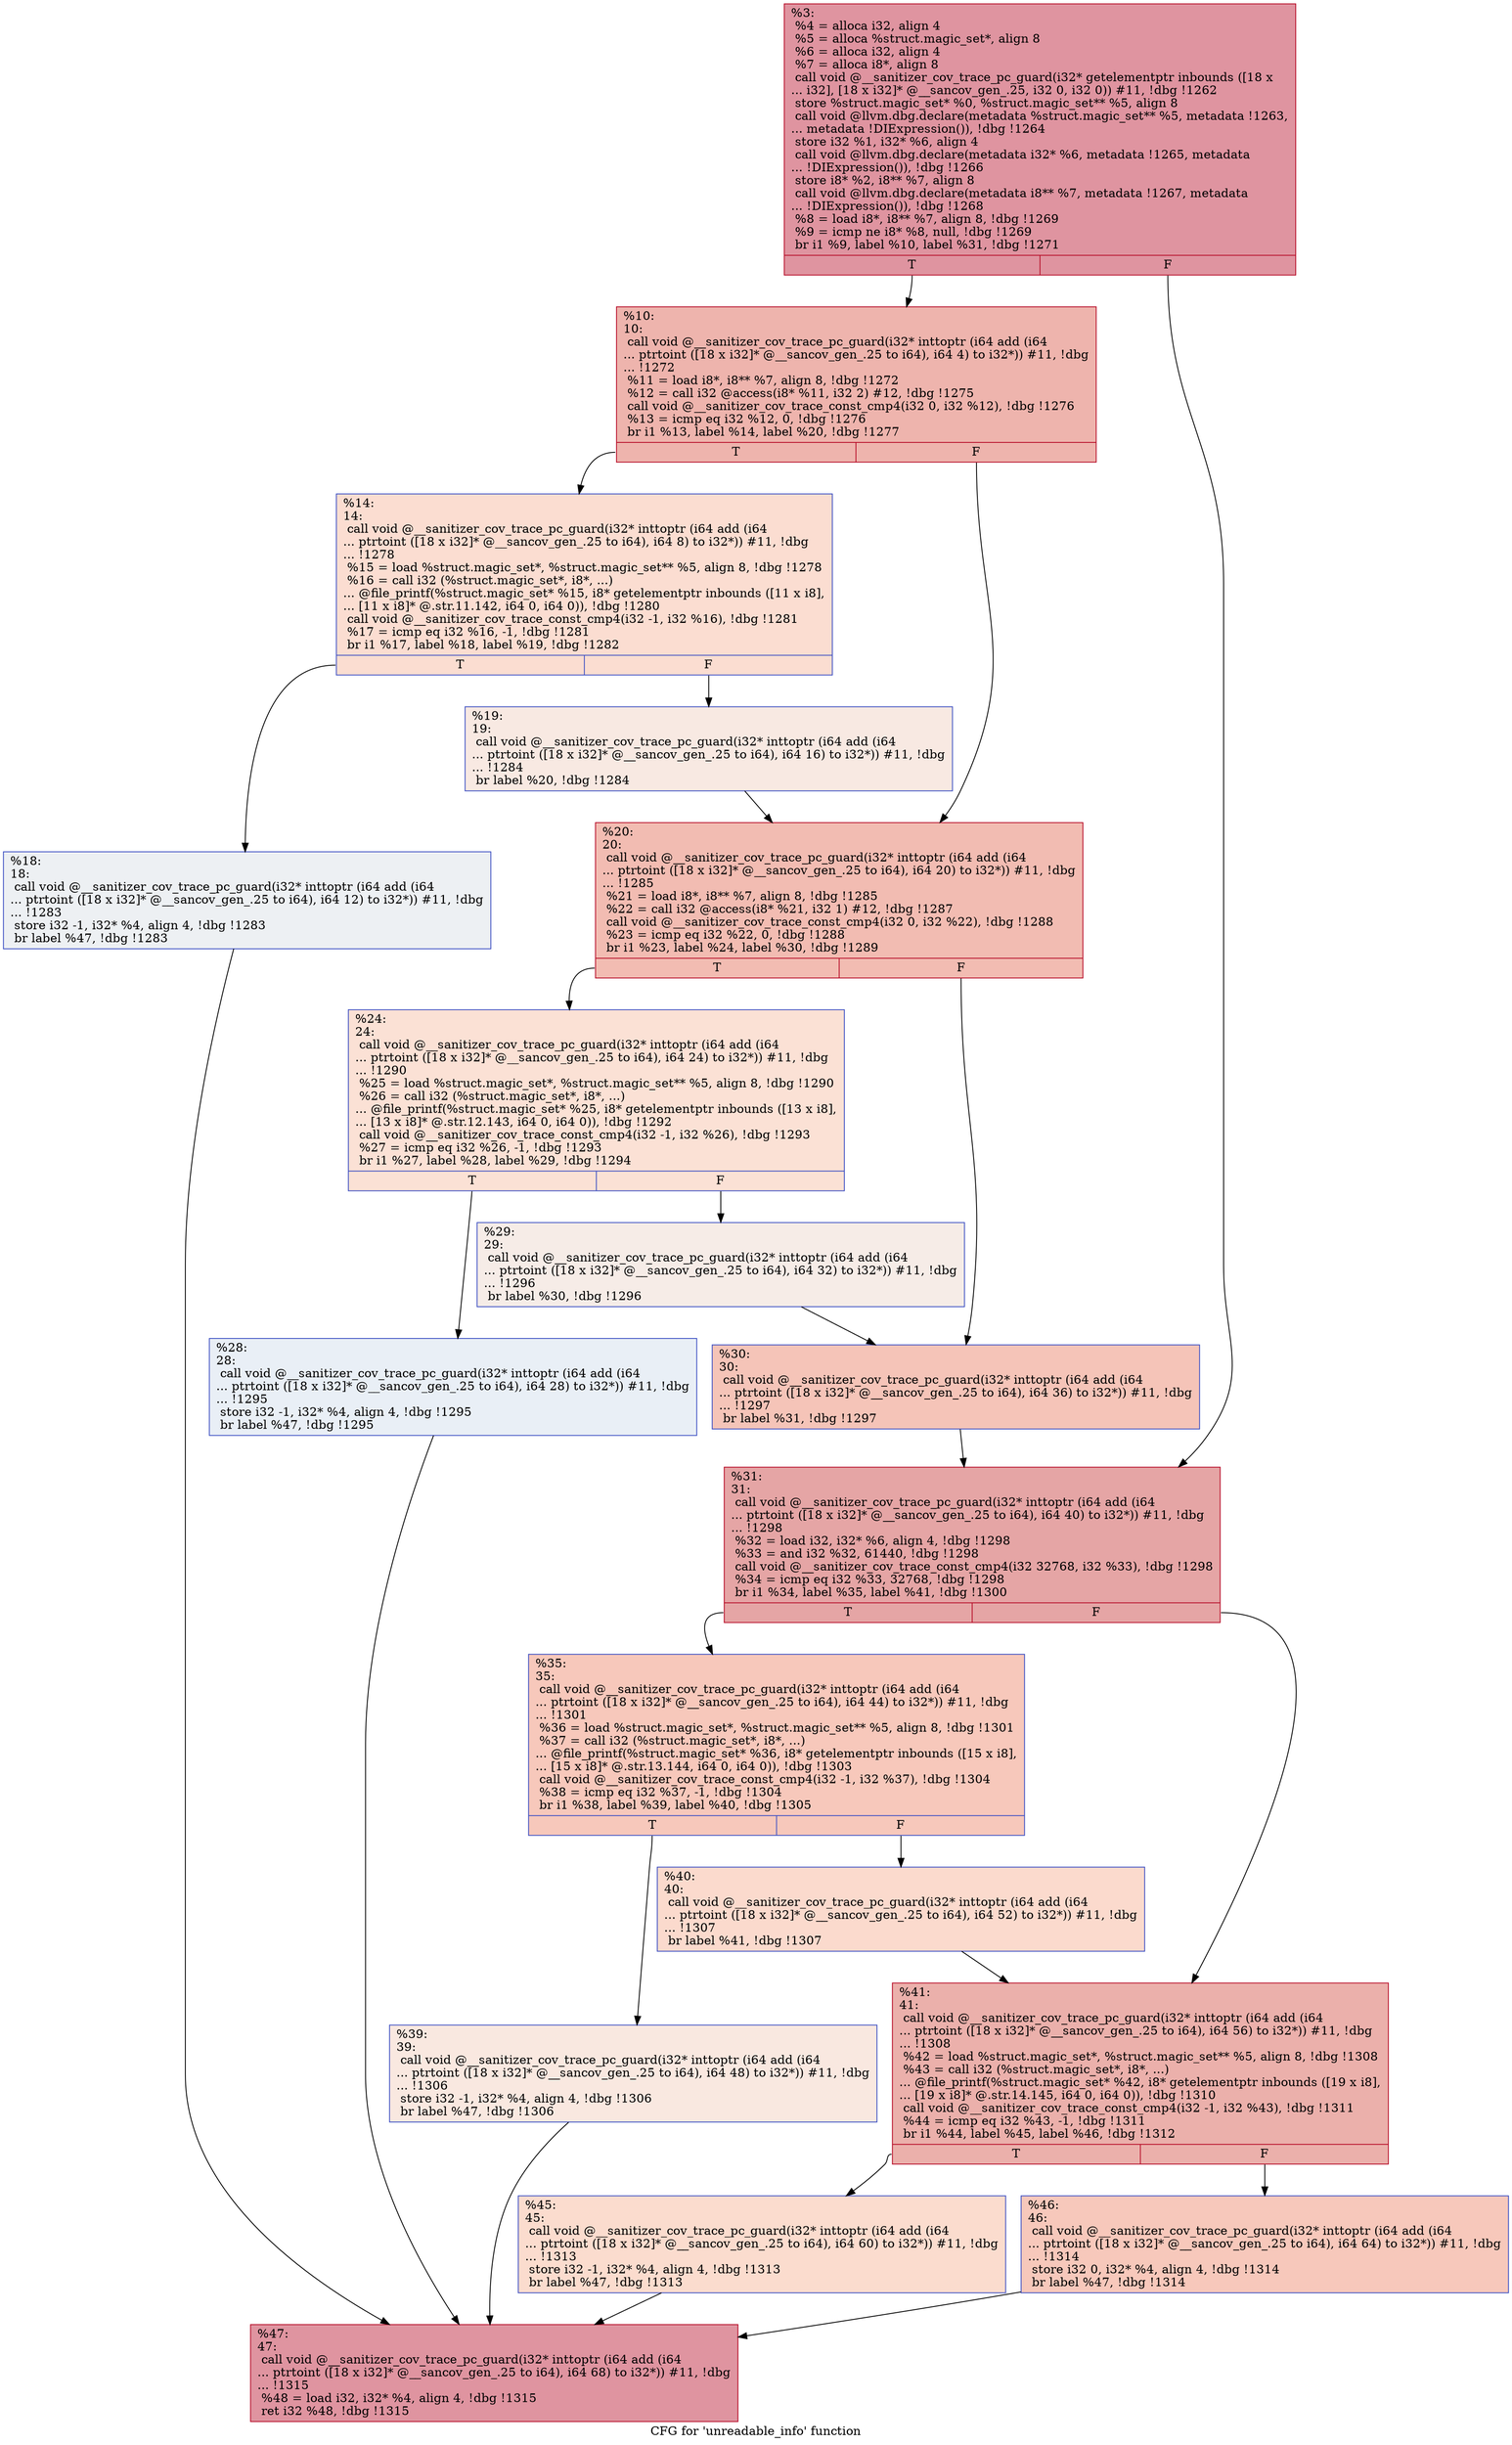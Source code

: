 digraph "CFG for 'unreadable_info' function" {
	label="CFG for 'unreadable_info' function";

	Node0x5573ac3c5340 [shape=record,color="#b70d28ff", style=filled, fillcolor="#b70d2870",label="{%3:\l  %4 = alloca i32, align 4\l  %5 = alloca %struct.magic_set*, align 8\l  %6 = alloca i32, align 4\l  %7 = alloca i8*, align 8\l  call void @__sanitizer_cov_trace_pc_guard(i32* getelementptr inbounds ([18 x\l... i32], [18 x i32]* @__sancov_gen_.25, i32 0, i32 0)) #11, !dbg !1262\l  store %struct.magic_set* %0, %struct.magic_set** %5, align 8\l  call void @llvm.dbg.declare(metadata %struct.magic_set** %5, metadata !1263,\l... metadata !DIExpression()), !dbg !1264\l  store i32 %1, i32* %6, align 4\l  call void @llvm.dbg.declare(metadata i32* %6, metadata !1265, metadata\l... !DIExpression()), !dbg !1266\l  store i8* %2, i8** %7, align 8\l  call void @llvm.dbg.declare(metadata i8** %7, metadata !1267, metadata\l... !DIExpression()), !dbg !1268\l  %8 = load i8*, i8** %7, align 8, !dbg !1269\l  %9 = icmp ne i8* %8, null, !dbg !1269\l  br i1 %9, label %10, label %31, !dbg !1271\l|{<s0>T|<s1>F}}"];
	Node0x5573ac3c5340:s0 -> Node0x5573ac3c54b0;
	Node0x5573ac3c5340:s1 -> Node0x5573ac3c5780;
	Node0x5573ac3c54b0 [shape=record,color="#b70d28ff", style=filled, fillcolor="#d8564670",label="{%10:\l10:                                               \l  call void @__sanitizer_cov_trace_pc_guard(i32* inttoptr (i64 add (i64\l... ptrtoint ([18 x i32]* @__sancov_gen_.25 to i64), i64 4) to i32*)) #11, !dbg\l... !1272\l  %11 = load i8*, i8** %7, align 8, !dbg !1272\l  %12 = call i32 @access(i8* %11, i32 2) #12, !dbg !1275\l  call void @__sanitizer_cov_trace_const_cmp4(i32 0, i32 %12), !dbg !1276\l  %13 = icmp eq i32 %12, 0, !dbg !1276\l  br i1 %13, label %14, label %20, !dbg !1277\l|{<s0>T|<s1>F}}"];
	Node0x5573ac3c54b0:s0 -> Node0x5573ac3c5500;
	Node0x5573ac3c54b0:s1 -> Node0x5573ac3c55f0;
	Node0x5573ac3c5500 [shape=record,color="#3d50c3ff", style=filled, fillcolor="#f7b39670",label="{%14:\l14:                                               \l  call void @__sanitizer_cov_trace_pc_guard(i32* inttoptr (i64 add (i64\l... ptrtoint ([18 x i32]* @__sancov_gen_.25 to i64), i64 8) to i32*)) #11, !dbg\l... !1278\l  %15 = load %struct.magic_set*, %struct.magic_set** %5, align 8, !dbg !1278\l  %16 = call i32 (%struct.magic_set*, i8*, ...)\l... @file_printf(%struct.magic_set* %15, i8* getelementptr inbounds ([11 x i8],\l... [11 x i8]* @.str.11.142, i64 0, i64 0)), !dbg !1280\l  call void @__sanitizer_cov_trace_const_cmp4(i32 -1, i32 %16), !dbg !1281\l  %17 = icmp eq i32 %16, -1, !dbg !1281\l  br i1 %17, label %18, label %19, !dbg !1282\l|{<s0>T|<s1>F}}"];
	Node0x5573ac3c5500:s0 -> Node0x5573ac3c5550;
	Node0x5573ac3c5500:s1 -> Node0x5573ac3c55a0;
	Node0x5573ac3c5550 [shape=record,color="#3d50c3ff", style=filled, fillcolor="#d6dce470",label="{%18:\l18:                                               \l  call void @__sanitizer_cov_trace_pc_guard(i32* inttoptr (i64 add (i64\l... ptrtoint ([18 x i32]* @__sancov_gen_.25 to i64), i64 12) to i32*)) #11, !dbg\l... !1283\l  store i32 -1, i32* %4, align 4, !dbg !1283\l  br label %47, !dbg !1283\l}"];
	Node0x5573ac3c5550 -> Node0x5573ac3c59b0;
	Node0x5573ac3c55a0 [shape=record,color="#3d50c3ff", style=filled, fillcolor="#efcebd70",label="{%19:\l19:                                               \l  call void @__sanitizer_cov_trace_pc_guard(i32* inttoptr (i64 add (i64\l... ptrtoint ([18 x i32]* @__sancov_gen_.25 to i64), i64 16) to i32*)) #11, !dbg\l... !1284\l  br label %20, !dbg !1284\l}"];
	Node0x5573ac3c55a0 -> Node0x5573ac3c55f0;
	Node0x5573ac3c55f0 [shape=record,color="#b70d28ff", style=filled, fillcolor="#e1675170",label="{%20:\l20:                                               \l  call void @__sanitizer_cov_trace_pc_guard(i32* inttoptr (i64 add (i64\l... ptrtoint ([18 x i32]* @__sancov_gen_.25 to i64), i64 20) to i32*)) #11, !dbg\l... !1285\l  %21 = load i8*, i8** %7, align 8, !dbg !1285\l  %22 = call i32 @access(i8* %21, i32 1) #12, !dbg !1287\l  call void @__sanitizer_cov_trace_const_cmp4(i32 0, i32 %22), !dbg !1288\l  %23 = icmp eq i32 %22, 0, !dbg !1288\l  br i1 %23, label %24, label %30, !dbg !1289\l|{<s0>T|<s1>F}}"];
	Node0x5573ac3c55f0:s0 -> Node0x5573ac3c5640;
	Node0x5573ac3c55f0:s1 -> Node0x5573ac3c5730;
	Node0x5573ac3c5640 [shape=record,color="#3d50c3ff", style=filled, fillcolor="#f7bca170",label="{%24:\l24:                                               \l  call void @__sanitizer_cov_trace_pc_guard(i32* inttoptr (i64 add (i64\l... ptrtoint ([18 x i32]* @__sancov_gen_.25 to i64), i64 24) to i32*)) #11, !dbg\l... !1290\l  %25 = load %struct.magic_set*, %struct.magic_set** %5, align 8, !dbg !1290\l  %26 = call i32 (%struct.magic_set*, i8*, ...)\l... @file_printf(%struct.magic_set* %25, i8* getelementptr inbounds ([13 x i8],\l... [13 x i8]* @.str.12.143, i64 0, i64 0)), !dbg !1292\l  call void @__sanitizer_cov_trace_const_cmp4(i32 -1, i32 %26), !dbg !1293\l  %27 = icmp eq i32 %26, -1, !dbg !1293\l  br i1 %27, label %28, label %29, !dbg !1294\l|{<s0>T|<s1>F}}"];
	Node0x5573ac3c5640:s0 -> Node0x5573ac3c5690;
	Node0x5573ac3c5640:s1 -> Node0x5573ac3c56e0;
	Node0x5573ac3c5690 [shape=record,color="#3d50c3ff", style=filled, fillcolor="#cedaeb70",label="{%28:\l28:                                               \l  call void @__sanitizer_cov_trace_pc_guard(i32* inttoptr (i64 add (i64\l... ptrtoint ([18 x i32]* @__sancov_gen_.25 to i64), i64 28) to i32*)) #11, !dbg\l... !1295\l  store i32 -1, i32* %4, align 4, !dbg !1295\l  br label %47, !dbg !1295\l}"];
	Node0x5573ac3c5690 -> Node0x5573ac3c59b0;
	Node0x5573ac3c56e0 [shape=record,color="#3d50c3ff", style=filled, fillcolor="#ead5c970",label="{%29:\l29:                                               \l  call void @__sanitizer_cov_trace_pc_guard(i32* inttoptr (i64 add (i64\l... ptrtoint ([18 x i32]* @__sancov_gen_.25 to i64), i64 32) to i32*)) #11, !dbg\l... !1296\l  br label %30, !dbg !1296\l}"];
	Node0x5573ac3c56e0 -> Node0x5573ac3c5730;
	Node0x5573ac3c5730 [shape=record,color="#3d50c3ff", style=filled, fillcolor="#e97a5f70",label="{%30:\l30:                                               \l  call void @__sanitizer_cov_trace_pc_guard(i32* inttoptr (i64 add (i64\l... ptrtoint ([18 x i32]* @__sancov_gen_.25 to i64), i64 36) to i32*)) #11, !dbg\l... !1297\l  br label %31, !dbg !1297\l}"];
	Node0x5573ac3c5730 -> Node0x5573ac3c5780;
	Node0x5573ac3c5780 [shape=record,color="#b70d28ff", style=filled, fillcolor="#c5333470",label="{%31:\l31:                                               \l  call void @__sanitizer_cov_trace_pc_guard(i32* inttoptr (i64 add (i64\l... ptrtoint ([18 x i32]* @__sancov_gen_.25 to i64), i64 40) to i32*)) #11, !dbg\l... !1298\l  %32 = load i32, i32* %6, align 4, !dbg !1298\l  %33 = and i32 %32, 61440, !dbg !1298\l  call void @__sanitizer_cov_trace_const_cmp4(i32 32768, i32 %33), !dbg !1298\l  %34 = icmp eq i32 %33, 32768, !dbg !1298\l  br i1 %34, label %35, label %41, !dbg !1300\l|{<s0>T|<s1>F}}"];
	Node0x5573ac3c5780:s0 -> Node0x5573ac3c57d0;
	Node0x5573ac3c5780:s1 -> Node0x5573ac3c58c0;
	Node0x5573ac3c57d0 [shape=record,color="#3d50c3ff", style=filled, fillcolor="#ed836670",label="{%35:\l35:                                               \l  call void @__sanitizer_cov_trace_pc_guard(i32* inttoptr (i64 add (i64\l... ptrtoint ([18 x i32]* @__sancov_gen_.25 to i64), i64 44) to i32*)) #11, !dbg\l... !1301\l  %36 = load %struct.magic_set*, %struct.magic_set** %5, align 8, !dbg !1301\l  %37 = call i32 (%struct.magic_set*, i8*, ...)\l... @file_printf(%struct.magic_set* %36, i8* getelementptr inbounds ([15 x i8],\l... [15 x i8]* @.str.13.144, i64 0, i64 0)), !dbg !1303\l  call void @__sanitizer_cov_trace_const_cmp4(i32 -1, i32 %37), !dbg !1304\l  %38 = icmp eq i32 %37, -1, !dbg !1304\l  br i1 %38, label %39, label %40, !dbg !1305\l|{<s0>T|<s1>F}}"];
	Node0x5573ac3c57d0:s0 -> Node0x5573ac3c5820;
	Node0x5573ac3c57d0:s1 -> Node0x5573ac3c5870;
	Node0x5573ac3c5820 [shape=record,color="#3d50c3ff", style=filled, fillcolor="#f1ccb870",label="{%39:\l39:                                               \l  call void @__sanitizer_cov_trace_pc_guard(i32* inttoptr (i64 add (i64\l... ptrtoint ([18 x i32]* @__sancov_gen_.25 to i64), i64 48) to i32*)) #11, !dbg\l... !1306\l  store i32 -1, i32* %4, align 4, !dbg !1306\l  br label %47, !dbg !1306\l}"];
	Node0x5573ac3c5820 -> Node0x5573ac3c59b0;
	Node0x5573ac3c5870 [shape=record,color="#3d50c3ff", style=filled, fillcolor="#f7ac8e70",label="{%40:\l40:                                               \l  call void @__sanitizer_cov_trace_pc_guard(i32* inttoptr (i64 add (i64\l... ptrtoint ([18 x i32]* @__sancov_gen_.25 to i64), i64 52) to i32*)) #11, !dbg\l... !1307\l  br label %41, !dbg !1307\l}"];
	Node0x5573ac3c5870 -> Node0x5573ac3c58c0;
	Node0x5573ac3c58c0 [shape=record,color="#b70d28ff", style=filled, fillcolor="#d24b4070",label="{%41:\l41:                                               \l  call void @__sanitizer_cov_trace_pc_guard(i32* inttoptr (i64 add (i64\l... ptrtoint ([18 x i32]* @__sancov_gen_.25 to i64), i64 56) to i32*)) #11, !dbg\l... !1308\l  %42 = load %struct.magic_set*, %struct.magic_set** %5, align 8, !dbg !1308\l  %43 = call i32 (%struct.magic_set*, i8*, ...)\l... @file_printf(%struct.magic_set* %42, i8* getelementptr inbounds ([19 x i8],\l... [19 x i8]* @.str.14.145, i64 0, i64 0)), !dbg !1310\l  call void @__sanitizer_cov_trace_const_cmp4(i32 -1, i32 %43), !dbg !1311\l  %44 = icmp eq i32 %43, -1, !dbg !1311\l  br i1 %44, label %45, label %46, !dbg !1312\l|{<s0>T|<s1>F}}"];
	Node0x5573ac3c58c0:s0 -> Node0x5573ac3c5910;
	Node0x5573ac3c58c0:s1 -> Node0x5573ac3c5960;
	Node0x5573ac3c5910 [shape=record,color="#3d50c3ff", style=filled, fillcolor="#f7af9170",label="{%45:\l45:                                               \l  call void @__sanitizer_cov_trace_pc_guard(i32* inttoptr (i64 add (i64\l... ptrtoint ([18 x i32]* @__sancov_gen_.25 to i64), i64 60) to i32*)) #11, !dbg\l... !1313\l  store i32 -1, i32* %4, align 4, !dbg !1313\l  br label %47, !dbg !1313\l}"];
	Node0x5573ac3c5910 -> Node0x5573ac3c59b0;
	Node0x5573ac3c5960 [shape=record,color="#3d50c3ff", style=filled, fillcolor="#ed836670",label="{%46:\l46:                                               \l  call void @__sanitizer_cov_trace_pc_guard(i32* inttoptr (i64 add (i64\l... ptrtoint ([18 x i32]* @__sancov_gen_.25 to i64), i64 64) to i32*)) #11, !dbg\l... !1314\l  store i32 0, i32* %4, align 4, !dbg !1314\l  br label %47, !dbg !1314\l}"];
	Node0x5573ac3c5960 -> Node0x5573ac3c59b0;
	Node0x5573ac3c59b0 [shape=record,color="#b70d28ff", style=filled, fillcolor="#b70d2870",label="{%47:\l47:                                               \l  call void @__sanitizer_cov_trace_pc_guard(i32* inttoptr (i64 add (i64\l... ptrtoint ([18 x i32]* @__sancov_gen_.25 to i64), i64 68) to i32*)) #11, !dbg\l... !1315\l  %48 = load i32, i32* %4, align 4, !dbg !1315\l  ret i32 %48, !dbg !1315\l}"];
}
